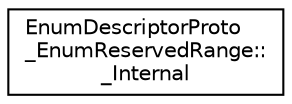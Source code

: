 digraph "类继承关系图"
{
 // LATEX_PDF_SIZE
  edge [fontname="Helvetica",fontsize="10",labelfontname="Helvetica",labelfontsize="10"];
  node [fontname="Helvetica",fontsize="10",shape=record];
  rankdir="LR";
  Node0 [label="EnumDescriptorProto\l_EnumReservedRange::\l_Internal",height=0.2,width=0.4,color="black", fillcolor="white", style="filled",URL="$classEnumDescriptorProto__EnumReservedRange_1_1__Internal.html",tooltip=" "];
}
